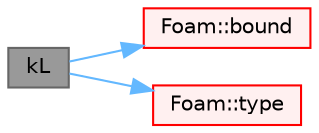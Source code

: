 digraph "kL"
{
 // LATEX_PDF_SIZE
  bgcolor="transparent";
  edge [fontname=Helvetica,fontsize=10,labelfontname=Helvetica,labelfontsize=10];
  node [fontname=Helvetica,fontsize=10,shape=box,height=0.2,width=0.4];
  rankdir="LR";
  Node1 [id="Node000001",label="kL",height=0.2,width=0.4,color="gray40", fillcolor="grey60", style="filled", fontcolor="black",tooltip=" "];
  Node1 -> Node2 [id="edge1_Node000001_Node000002",color="steelblue1",style="solid",tooltip=" "];
  Node2 [id="Node000002",label="Foam::bound",height=0.2,width=0.4,color="red", fillcolor="#FFF0F0", style="filled",URL="$namespaceFoam.html#a334b2a2d0ce7997d360f7a018174a077",tooltip=" "];
  Node1 -> Node29 [id="edge2_Node000001_Node000029",color="steelblue1",style="solid",tooltip=" "];
  Node29 [id="Node000029",label="Foam::type",height=0.2,width=0.4,color="red", fillcolor="#FFF0F0", style="filled",URL="$namespaceFoam.html#a69e2e8a647a7073be8ce6437c0aff762",tooltip=" "];
}
